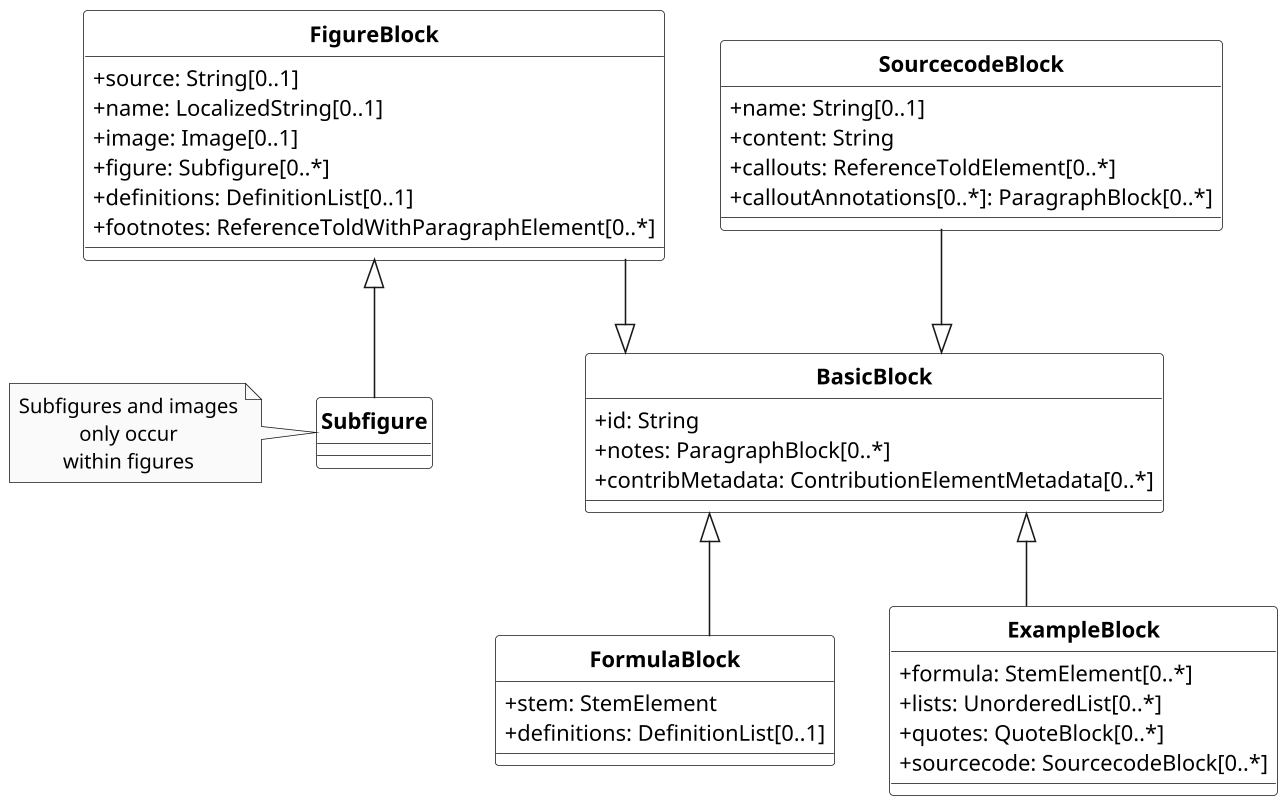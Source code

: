 @startuml MiscBlocks
/'
Diagram:        Blocks
DateCreate:     28/07/2018
Description:    BasicDocument / SecureDoc is a family of document models that forms the basis of Metanorma IsoDoc (via Metanorma StandardDocument), which is used to represent ISO Standards and similarly structured standards.
                It is also the document model that Selagraph operates on.
                The Relaton Bibliography UML models used in these models are located here: Relaton BibModels.
                BasicDocument itself is a document model that can serve as a transit data structure for document conversion, such as taking input from AsciiDoc or Markdown and converting them into an output format, such as Metanorma IsoDoc

Hystory of changes:
> 22/08/2018
    - diagram configuration updated
    - update of the classes "FigureBlock", "SourcecodeBlock", "FormulaBlock", "TableBlock"
    - new classes are added "Subfigure", "ParagraphsBlock", "List", "ListItem", "UnorderedList", "OrderedList", "DefinitionList", "Definition"
    - new notes are added for "Subfigure"
    - new enumeration are added "OrderedListType"
    - relations between some of the elements in the diagram has been updated
'/

'******* CONFIGURATION ************************************************
skinparam classAttributeIconSize 0
skinparam Dpi 150
skinparam Monochrome true
skinparam LineType ortho
hide circle
/' skinparam CircledCharacterRadius 0 '/
/' skinparam CircledCharacterFontSize 0 '/
skinparam Default {
TextAlignment center
FontName Helvetica
}
skinparam Class {
AttributeIconSize 0
BackgroundColor White
FontStyle bold
StereotypeFontSize 10
}
skinparam Rectangle {
BackgroundColor White
FontStyle bold
FontSize 11
StereotypeFontSize 10
}
skinparam Object {
BackgroundColor White
FontStyle bold
FontSize 11
StereotypeFontSize 10
}

skinparam Entity {
StereotypeFontSize 10
}

'******* CLASS DEFINITION *********************************************
class BasicBlock {
    +id: String
    +notes: ParagraphBlock[0..*]
    +contribMetadata: ContributionElementMetadata[0..*]
}

class FigureBlock{
    +source: String[0..1]
    +name: LocalizedString[0..1]
    +image: Image[0..1]    
    +figure: Subfigure[0..*]
    +definitions: DefinitionList[0..1]
    +footnotes: ReferenceToldWithParagraphElement[0..*]
}

class Subfigure{

}

class SourcecodeBlock{
    +name: String[0..1]
    +content: String
    +callouts: ReferenceToldElement[0..*]
    +calloutAnnotations[0..*]: ParagraphBlock[0..*]
}

class FormulaBlock{
    +stem: StemElement
    +definitions: DefinitionList[0..1]
}

class ExampleBlock{
    +formula: StemElement[0..*]
    +lists: UnorderedList[0..*]
    +quotes: QuoteBlock[0..*]
    +sourcecode: SourcecodeBlock[0..*]
}

'******* NOTES *******************************************************
note left of Subfigure : Subfigures and images\nonly occur\nwithin figures

'******* CLASS RELATIONS *********************************************
FigureBlock --|> BasicBlock
SourcecodeBlock --|> BasicBlock
BasicBlock <|-- FormulaBlock
BasicBlock <|-- ExampleBlock

FigureBlock <|-- Subfigure

@enduml
